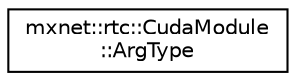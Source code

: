digraph "Graphical Class Hierarchy"
{
  edge [fontname="Helvetica",fontsize="10",labelfontname="Helvetica",labelfontsize="10"];
  node [fontname="Helvetica",fontsize="10",shape=record];
  rankdir="LR";
  Node1 [label="mxnet::rtc::CudaModule\l::ArgType",height=0.2,width=0.4,color="black", fillcolor="white", style="filled",URL="$structmxnet_1_1rtc_1_1CudaModule_1_1ArgType.html",tooltip="cuda kernel argument descriptor "];
}
